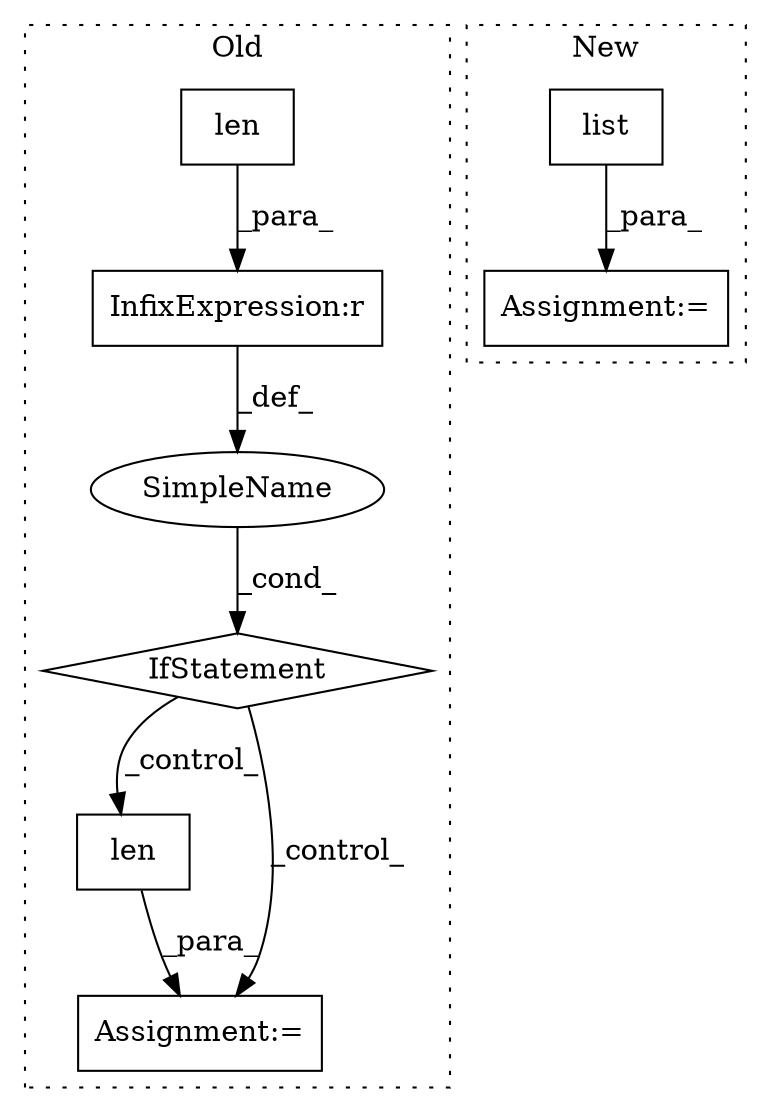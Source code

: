 digraph G {
subgraph cluster0 {
1 [label="len" a="32" s="32962,32970" l="4,1" shape="box"];
4 [label="Assignment:=" a="7" s="32950" l="1" shape="box"];
5 [label="SimpleName" a="42" s="" l="" shape="ellipse"];
6 [label="IfStatement" a="25" s="32898,32913" l="4,2" shape="diamond"];
7 [label="len" a="32" s="32902,32907" l="4,1" shape="box"];
8 [label="InfixExpression:r" a="27" s="32908" l="4" shape="box"];
label = "Old";
style="dotted";
}
subgraph cluster1 {
2 [label="list" a="32" s="32870,32896" l="5,1" shape="box"];
3 [label="Assignment:=" a="7" s="32869" l="1" shape="box"];
label = "New";
style="dotted";
}
1 -> 4 [label="_para_"];
2 -> 3 [label="_para_"];
5 -> 6 [label="_cond_"];
6 -> 1 [label="_control_"];
6 -> 4 [label="_control_"];
7 -> 8 [label="_para_"];
8 -> 5 [label="_def_"];
}